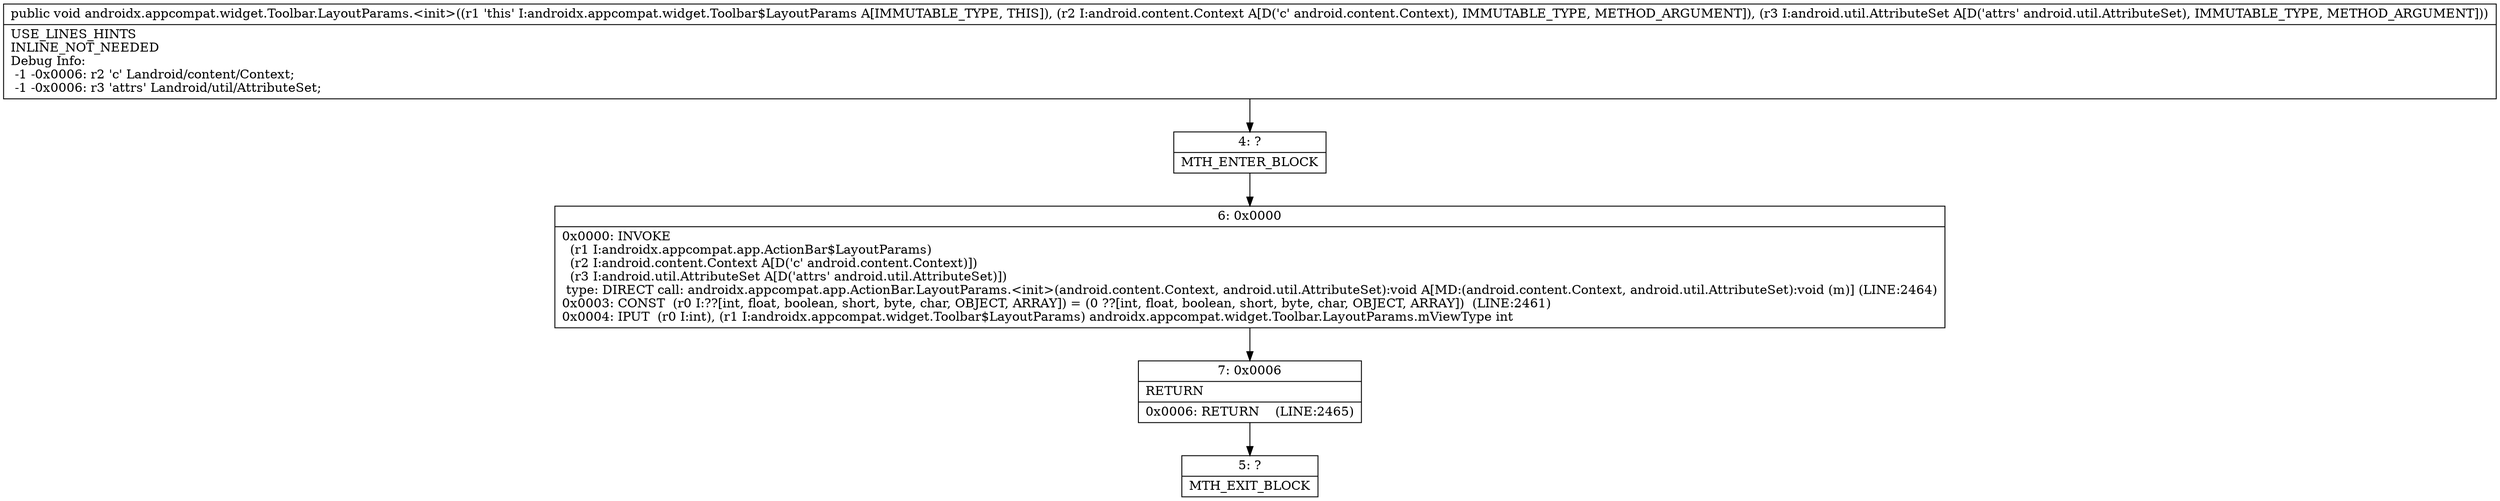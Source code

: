 digraph "CFG forandroidx.appcompat.widget.Toolbar.LayoutParams.\<init\>(Landroid\/content\/Context;Landroid\/util\/AttributeSet;)V" {
Node_4 [shape=record,label="{4\:\ ?|MTH_ENTER_BLOCK\l}"];
Node_6 [shape=record,label="{6\:\ 0x0000|0x0000: INVOKE  \l  (r1 I:androidx.appcompat.app.ActionBar$LayoutParams)\l  (r2 I:android.content.Context A[D('c' android.content.Context)])\l  (r3 I:android.util.AttributeSet A[D('attrs' android.util.AttributeSet)])\l type: DIRECT call: androidx.appcompat.app.ActionBar.LayoutParams.\<init\>(android.content.Context, android.util.AttributeSet):void A[MD:(android.content.Context, android.util.AttributeSet):void (m)] (LINE:2464)\l0x0003: CONST  (r0 I:??[int, float, boolean, short, byte, char, OBJECT, ARRAY]) = (0 ??[int, float, boolean, short, byte, char, OBJECT, ARRAY])  (LINE:2461)\l0x0004: IPUT  (r0 I:int), (r1 I:androidx.appcompat.widget.Toolbar$LayoutParams) androidx.appcompat.widget.Toolbar.LayoutParams.mViewType int \l}"];
Node_7 [shape=record,label="{7\:\ 0x0006|RETURN\l|0x0006: RETURN    (LINE:2465)\l}"];
Node_5 [shape=record,label="{5\:\ ?|MTH_EXIT_BLOCK\l}"];
MethodNode[shape=record,label="{public void androidx.appcompat.widget.Toolbar.LayoutParams.\<init\>((r1 'this' I:androidx.appcompat.widget.Toolbar$LayoutParams A[IMMUTABLE_TYPE, THIS]), (r2 I:android.content.Context A[D('c' android.content.Context), IMMUTABLE_TYPE, METHOD_ARGUMENT]), (r3 I:android.util.AttributeSet A[D('attrs' android.util.AttributeSet), IMMUTABLE_TYPE, METHOD_ARGUMENT]))  | USE_LINES_HINTS\lINLINE_NOT_NEEDED\lDebug Info:\l  \-1 \-0x0006: r2 'c' Landroid\/content\/Context;\l  \-1 \-0x0006: r3 'attrs' Landroid\/util\/AttributeSet;\l}"];
MethodNode -> Node_4;Node_4 -> Node_6;
Node_6 -> Node_7;
Node_7 -> Node_5;
}

